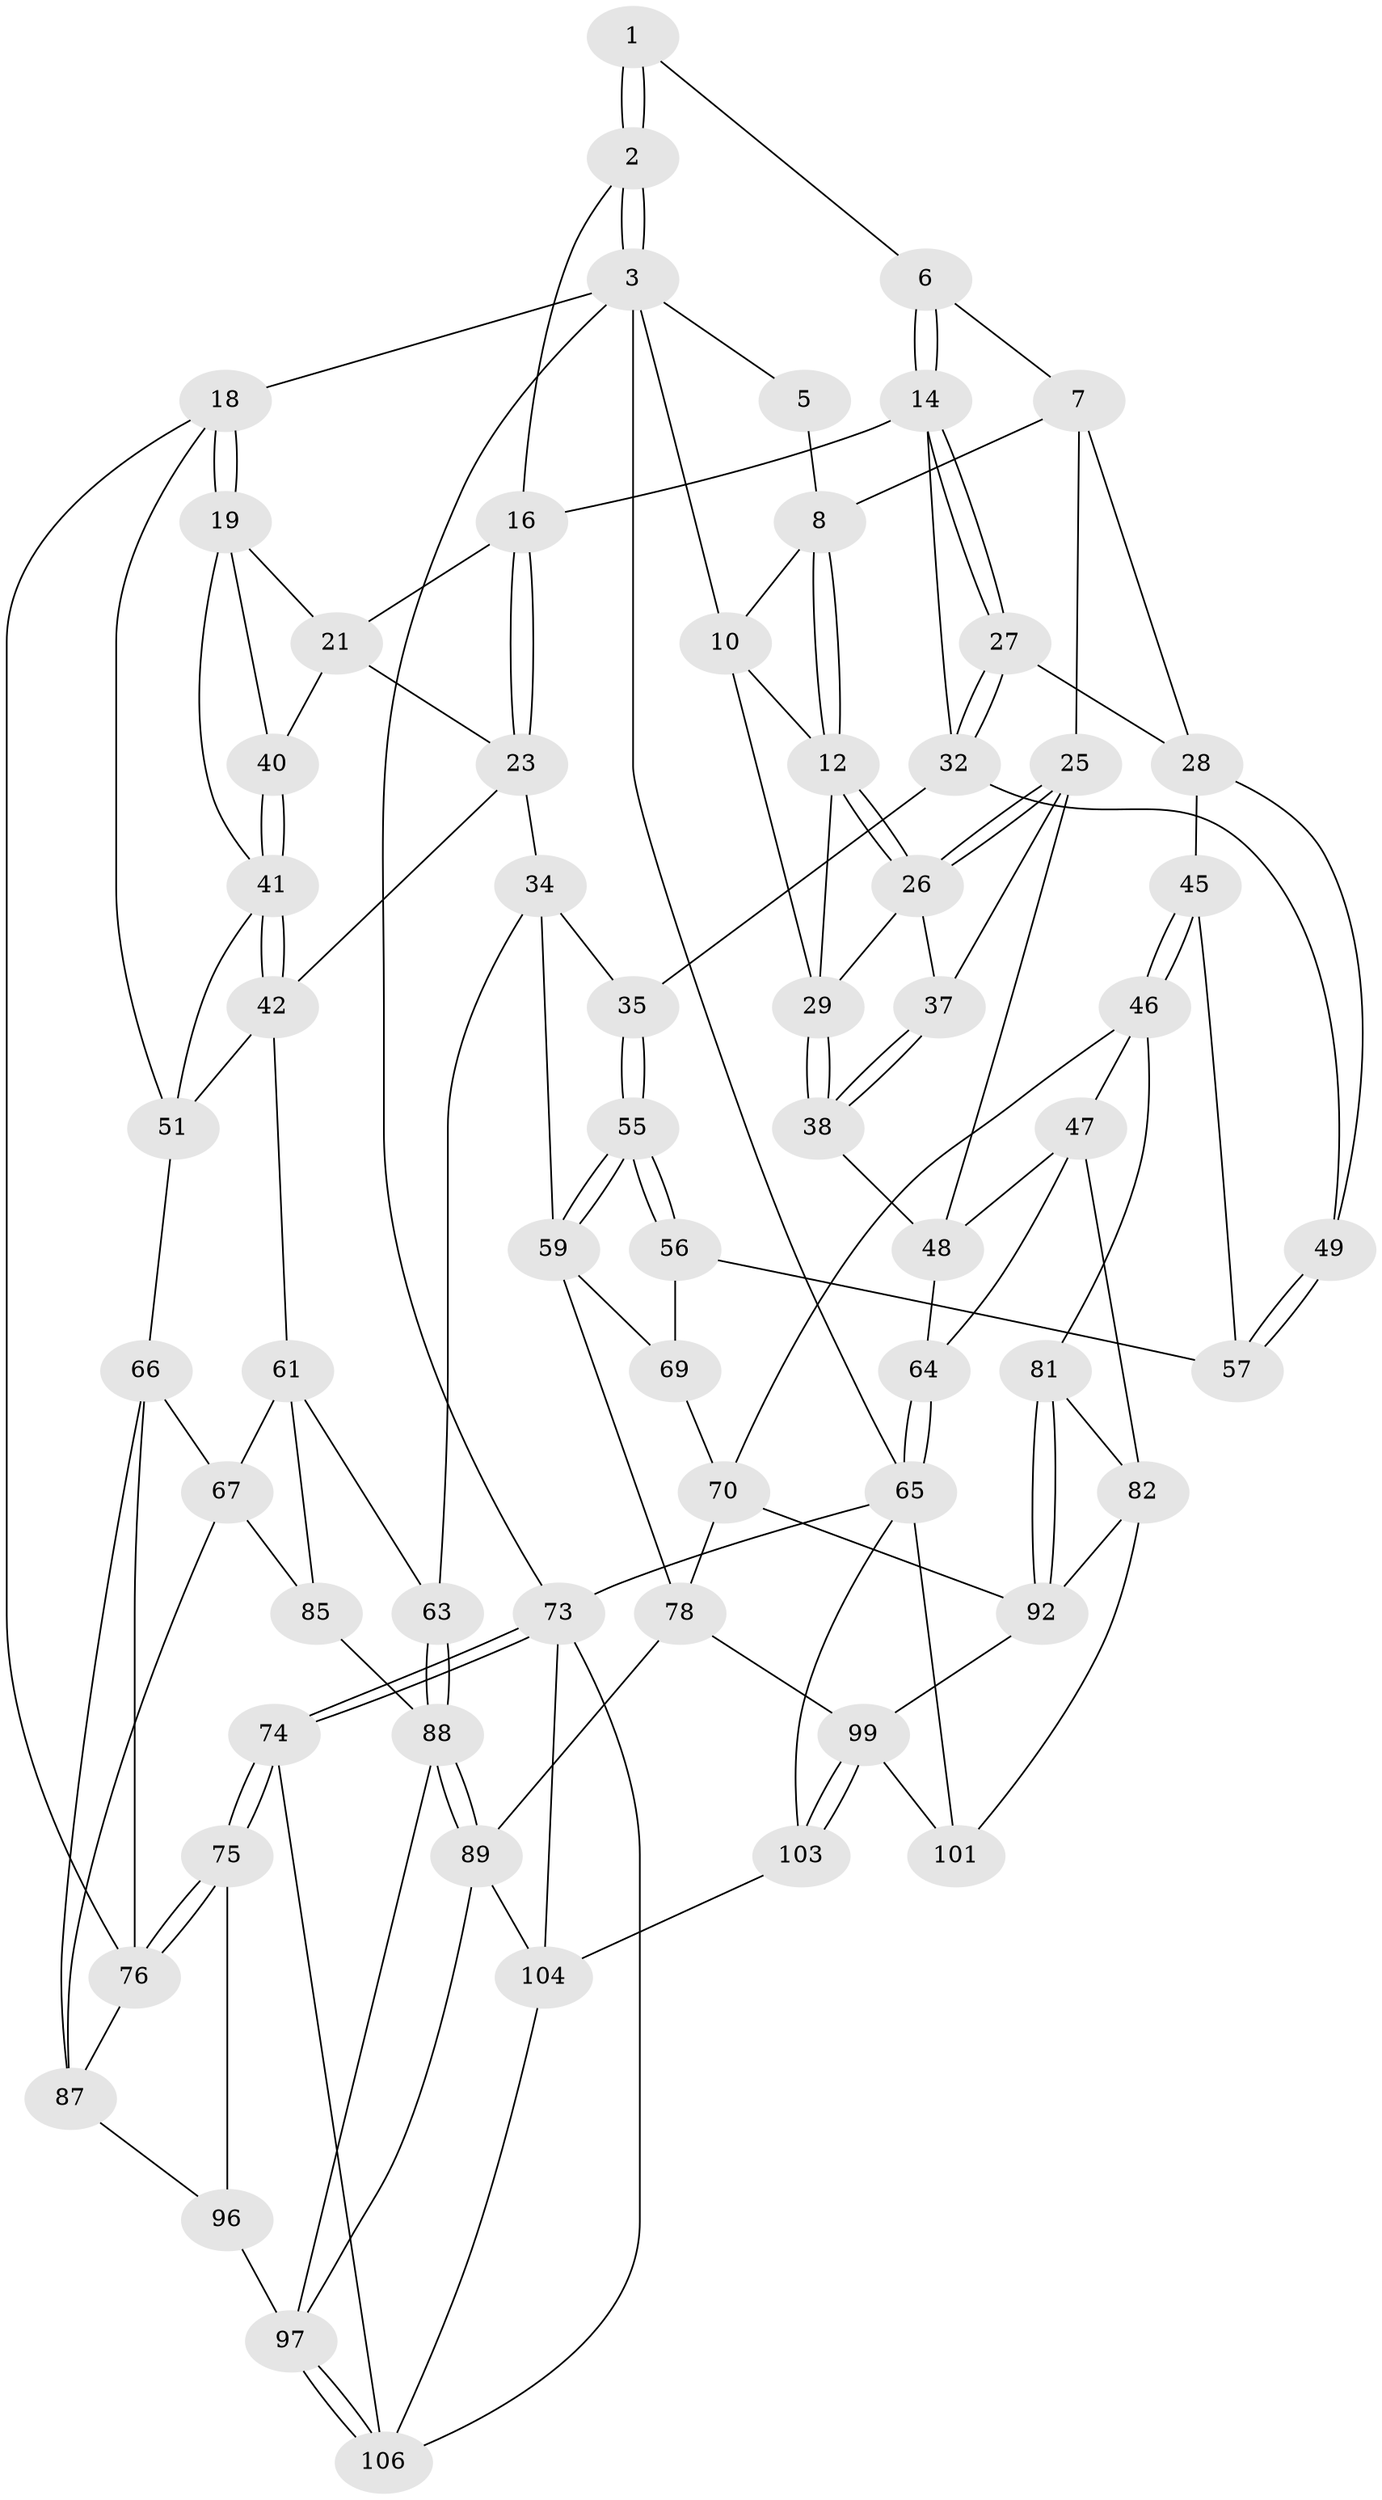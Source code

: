 // Generated by graph-tools (version 1.1) at 2025/52/02/27/25 19:52:38]
// undirected, 65 vertices, 147 edges
graph export_dot {
graph [start="1"]
  node [color=gray90,style=filled];
  1 [pos="+0.3080203578522479+0"];
  2 [pos="+0.8309947735589689+0"];
  3 [pos="+1+0",super="+4"];
  5 [pos="+0.28275106024510555+0"];
  6 [pos="+0.3770342562752715+0"];
  7 [pos="+0.23598805347500737+0.1471088653315866",super="+24"];
  8 [pos="+0.2274378411103464+0.13610460217273343",super="+9"];
  10 [pos="+0+0",super="+11"];
  12 [pos="+0.11156264017568003+0.14229070536204352",super="+13"];
  14 [pos="+0.4078268096918057+0.07782653514759377",super="+15"];
  16 [pos="+0.6391978930739115+0.11329185436910337",super="+17"];
  18 [pos="+1+0.2161837433167294",super="+53"];
  19 [pos="+0.9840285998999018+0.24536524996780307",super="+20"];
  21 [pos="+0.8505224218666274+0.059389669491467505",super="+22"];
  23 [pos="+0.7532304061589401+0.2360846562441721",super="+33"];
  25 [pos="+0.1934786166685148+0.25538006350410714",super="+39"];
  26 [pos="+0.11716976880527348+0.1598453265140767",super="+31"];
  27 [pos="+0.37169115503186667+0.17480579433489773"];
  28 [pos="+0.32700271725526425+0.23770162196440128",super="+44"];
  29 [pos="+0+0.17970079080794077",super="+30"];
  32 [pos="+0.5652179056301916+0.2642148100555187",super="+36"];
  34 [pos="+0.6980101368252748+0.34619046797316716",super="+58"];
  35 [pos="+0.6900122139978239+0.3436371268014647"];
  37 [pos="+0.0656502089042206+0.2574598084906111"];
  38 [pos="+0+0.3889650440061819"];
  40 [pos="+0.92507809092295+0.23764284777326788"];
  41 [pos="+0.8692648102780955+0.30476768057809067",super="+43"];
  42 [pos="+0.7757299376870738+0.38369271093778673",super="+52"];
  45 [pos="+0.3047227081400555+0.4222000701183835"];
  46 [pos="+0.22816810220081374+0.46302313760134167",super="+71"];
  47 [pos="+0.2073085800708917+0.461086892911625",super="+80"];
  48 [pos="+0.1472751156413313+0.38178323671554937",super="+50"];
  49 [pos="+0.5100238629020201+0.3454172671534068"];
  51 [pos="+0.9364060193393475+0.42545938923656385",super="+54"];
  55 [pos="+0.5411645605722348+0.4750486453198819"];
  56 [pos="+0.525848400453964+0.4288914532567054",super="+68"];
  57 [pos="+0.5094483210710693+0.3643089916323346",super="+60"];
  59 [pos="+0.551719889604594+0.5191911638097267",super="+72"];
  61 [pos="+0.7644174961698833+0.47911876666513986",super="+62"];
  63 [pos="+0.640194789347638+0.5536837569834587"];
  64 [pos="+0+0.7696865987770385"];
  65 [pos="+0+1",super="+102"];
  66 [pos="+0.9286194748518333+0.5535957230466267",super="+86"];
  67 [pos="+0.7875240834053793+0.5054163497979123",super="+84"];
  69 [pos="+0.40497866927044857+0.5090959474713552"];
  70 [pos="+0.3727330307533737+0.5478342589246441",super="+79"];
  73 [pos="+1+1",super="+110"];
  74 [pos="+1+1",super="+108"];
  75 [pos="+1+1",super="+107"];
  76 [pos="+1+0.7627475797286649",super="+77"];
  78 [pos="+0.4590109379672506+0.6707840644372309",super="+91"];
  81 [pos="+0.3000163147631768+0.5951703105232308"];
  82 [pos="+0.2146853910352916+0.6600296981824548",super="+83"];
  85 [pos="+0.7869013482756704+0.663637086073246"];
  87 [pos="+0.8880124424385012+0.687232955870914",super="+95"];
  88 [pos="+0.6391756597674471+0.6740771209463696",super="+93"];
  89 [pos="+0.6312715223289436+0.6973094289981189",super="+90"];
  92 [pos="+0.3632848351461773+0.667374450810209",super="+94"];
  96 [pos="+0.8913583414696941+0.8174528808309649"];
  97 [pos="+0.7208776791130748+0.7953434853882477",super="+98"];
  99 [pos="+0.3975217703145496+0.7959173138621273",super="+100"];
  101 [pos="+0.28711365990426696+0.7781487205427603"];
  103 [pos="+0.39696520127854895+1"];
  104 [pos="+0.560264380751924+0.8970730885339973",super="+105"];
  106 [pos="+0.6829936635994788+0.8567911540908069",super="+109"];
  1 -- 2;
  1 -- 2;
  1 -- 6;
  2 -- 3;
  2 -- 3;
  2 -- 16;
  3 -- 18;
  3 -- 73;
  3 -- 65;
  3 -- 10;
  3 -- 5;
  5 -- 8;
  6 -- 7;
  6 -- 14;
  6 -- 14;
  7 -- 8;
  7 -- 25;
  7 -- 28;
  8 -- 12;
  8 -- 12;
  8 -- 10;
  10 -- 29;
  10 -- 12;
  12 -- 26;
  12 -- 26;
  12 -- 29;
  14 -- 27;
  14 -- 27;
  14 -- 16;
  14 -- 32;
  16 -- 23;
  16 -- 23;
  16 -- 21;
  18 -- 19;
  18 -- 19;
  18 -- 51;
  18 -- 76;
  19 -- 41;
  19 -- 40;
  19 -- 21;
  21 -- 40;
  21 -- 23;
  23 -- 34;
  23 -- 42;
  25 -- 26;
  25 -- 26;
  25 -- 48;
  25 -- 37;
  26 -- 37;
  26 -- 29;
  27 -- 28;
  27 -- 32;
  27 -- 32;
  28 -- 49;
  28 -- 45;
  29 -- 38;
  29 -- 38;
  32 -- 49;
  32 -- 35;
  34 -- 35;
  34 -- 59;
  34 -- 63;
  35 -- 55;
  35 -- 55;
  37 -- 38;
  37 -- 38;
  38 -- 48;
  40 -- 41;
  40 -- 41;
  41 -- 42;
  41 -- 42;
  41 -- 51;
  42 -- 51;
  42 -- 61;
  45 -- 46;
  45 -- 46;
  45 -- 57;
  46 -- 47;
  46 -- 81;
  46 -- 70;
  47 -- 48;
  47 -- 64;
  47 -- 82;
  48 -- 64;
  49 -- 57;
  49 -- 57;
  51 -- 66;
  55 -- 56;
  55 -- 56;
  55 -- 59;
  55 -- 59;
  56 -- 57 [weight=2];
  56 -- 69;
  59 -- 69;
  59 -- 78;
  61 -- 67;
  61 -- 85;
  61 -- 63;
  63 -- 88;
  63 -- 88;
  64 -- 65;
  64 -- 65;
  65 -- 73;
  65 -- 101;
  65 -- 103;
  66 -- 67;
  66 -- 76;
  66 -- 87;
  67 -- 85;
  67 -- 87;
  69 -- 70;
  70 -- 78;
  70 -- 92;
  73 -- 74;
  73 -- 74;
  73 -- 106;
  73 -- 104;
  74 -- 75 [weight=2];
  74 -- 75;
  74 -- 106;
  75 -- 76;
  75 -- 76;
  75 -- 96;
  76 -- 87;
  78 -- 89;
  78 -- 99;
  81 -- 82;
  81 -- 92;
  81 -- 92;
  82 -- 92;
  82 -- 101;
  85 -- 88;
  87 -- 96;
  88 -- 89;
  88 -- 89;
  88 -- 97;
  89 -- 104;
  89 -- 97;
  92 -- 99;
  96 -- 97;
  97 -- 106;
  97 -- 106;
  99 -- 103;
  99 -- 103;
  99 -- 101;
  103 -- 104;
  104 -- 106;
}
